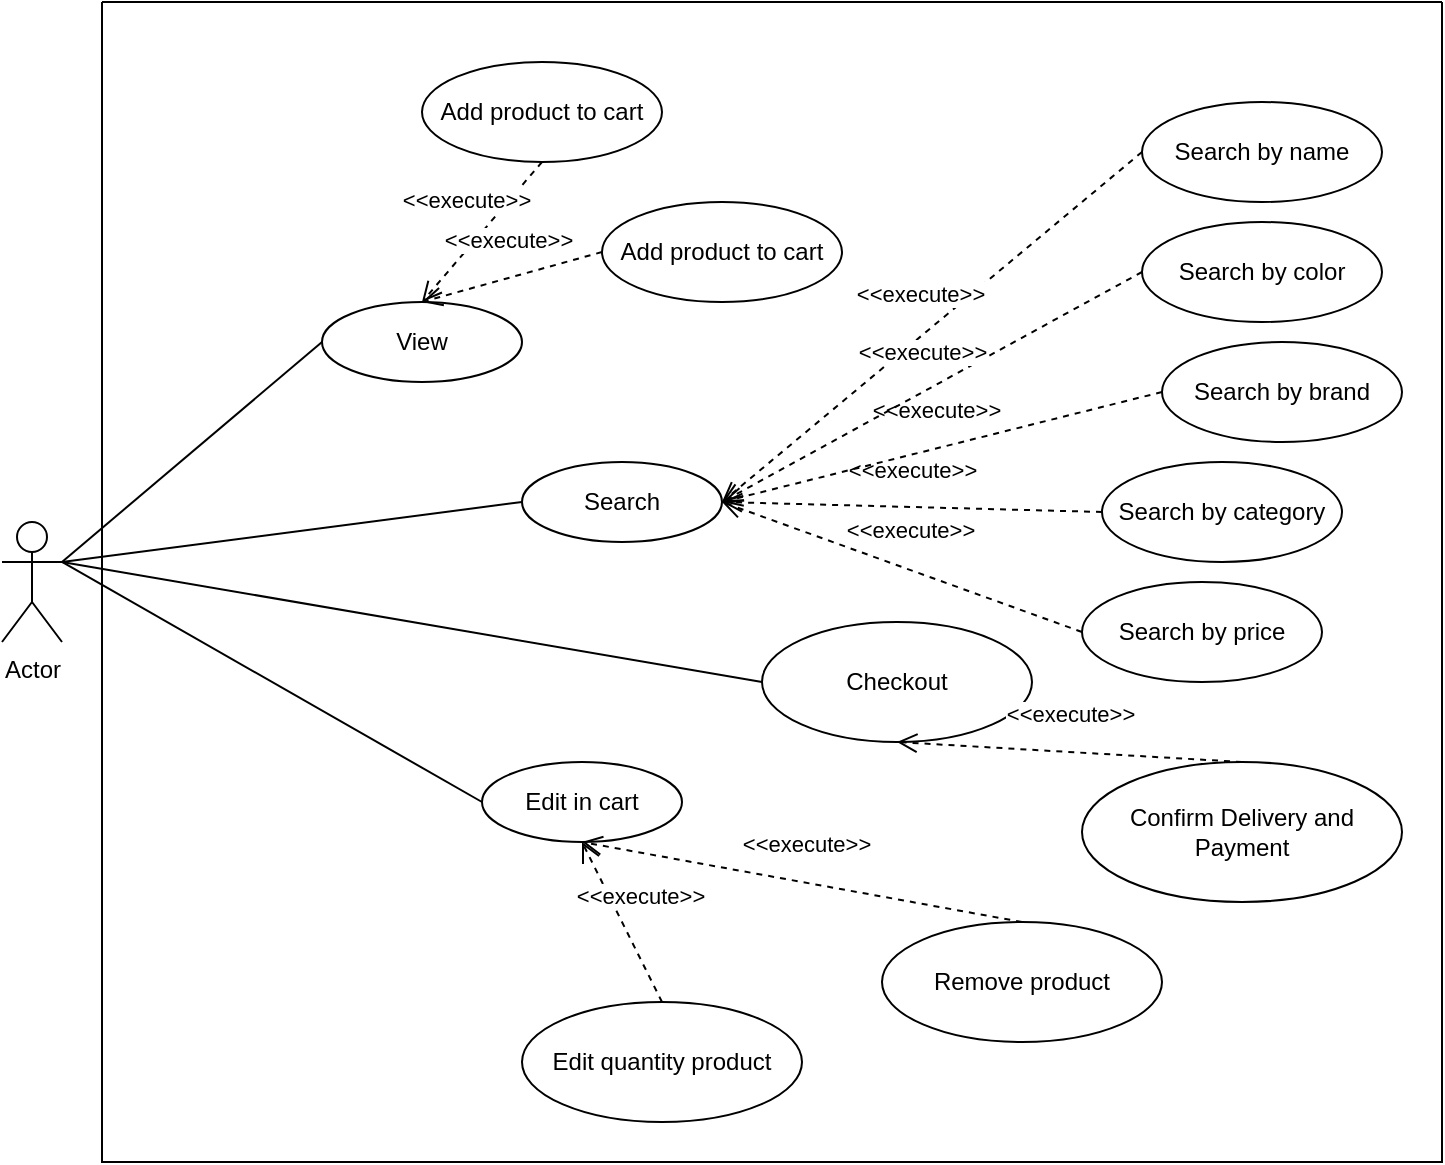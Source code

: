 <mxfile version="20.0.1" type="github">
  <diagram id="ryQIot6Qc4r87dp-uxoA" name="Page-1">
    <mxGraphModel dx="1038" dy="623" grid="1" gridSize="10" guides="1" tooltips="1" connect="1" arrows="1" fold="1" page="1" pageScale="1" pageWidth="850" pageHeight="1100" math="0" shadow="0">
      <root>
        <mxCell id="0" />
        <mxCell id="1" parent="0" />
        <mxCell id="uNYrG_YwcTX0N1A9Y3Y--1" value="Actor" style="shape=umlActor;verticalLabelPosition=bottom;verticalAlign=top;html=1;" vertex="1" parent="1">
          <mxGeometry x="50" y="260" width="30" height="60" as="geometry" />
        </mxCell>
        <mxCell id="uNYrG_YwcTX0N1A9Y3Y--13" value="" style="endArrow=none;html=1;rounded=0;exitX=1;exitY=0.333;exitDx=0;exitDy=0;exitPerimeter=0;entryX=0;entryY=0.5;entryDx=0;entryDy=0;" edge="1" parent="1" source="uNYrG_YwcTX0N1A9Y3Y--1" target="uNYrG_YwcTX0N1A9Y3Y--7">
          <mxGeometry relative="1" as="geometry">
            <mxPoint x="240" y="310" as="sourcePoint" />
            <mxPoint x="400" y="310" as="targetPoint" />
          </mxGeometry>
        </mxCell>
        <mxCell id="uNYrG_YwcTX0N1A9Y3Y--14" value="" style="endArrow=none;html=1;rounded=0;exitX=1;exitY=0.333;exitDx=0;exitDy=0;exitPerimeter=0;entryX=0;entryY=0.5;entryDx=0;entryDy=0;" edge="1" parent="1" source="uNYrG_YwcTX0N1A9Y3Y--1" target="uNYrG_YwcTX0N1A9Y3Y--8">
          <mxGeometry relative="1" as="geometry">
            <mxPoint x="90" y="290" as="sourcePoint" />
            <mxPoint x="350" y="80" as="targetPoint" />
          </mxGeometry>
        </mxCell>
        <mxCell id="uNYrG_YwcTX0N1A9Y3Y--16" value="" style="endArrow=none;html=1;rounded=0;exitX=1;exitY=0.333;exitDx=0;exitDy=0;exitPerimeter=0;entryX=0;entryY=0.5;entryDx=0;entryDy=0;" edge="1" parent="1" source="uNYrG_YwcTX0N1A9Y3Y--1" target="uNYrG_YwcTX0N1A9Y3Y--10">
          <mxGeometry relative="1" as="geometry">
            <mxPoint x="90" y="290" as="sourcePoint" />
            <mxPoint x="360" y="235" as="targetPoint" />
          </mxGeometry>
        </mxCell>
        <mxCell id="uNYrG_YwcTX0N1A9Y3Y--37" value="" style="endArrow=none;html=1;rounded=0;exitX=1;exitY=0.333;exitDx=0;exitDy=0;exitPerimeter=0;entryX=0;entryY=0.5;entryDx=0;entryDy=0;" edge="1" parent="1" source="uNYrG_YwcTX0N1A9Y3Y--1" target="uNYrG_YwcTX0N1A9Y3Y--38">
          <mxGeometry relative="1" as="geometry">
            <mxPoint x="90" y="290" as="sourcePoint" />
            <mxPoint x="270" y="360" as="targetPoint" />
          </mxGeometry>
        </mxCell>
        <mxCell id="uNYrG_YwcTX0N1A9Y3Y--42" value="" style="swimlane;startSize=0;" vertex="1" parent="1">
          <mxGeometry x="100" width="670" height="580" as="geometry" />
        </mxCell>
        <mxCell id="uNYrG_YwcTX0N1A9Y3Y--10" value="Edit in cart" style="ellipse;whiteSpace=wrap;html=1;align=center;" vertex="1" parent="uNYrG_YwcTX0N1A9Y3Y--42">
          <mxGeometry x="190" y="380" width="100" height="40" as="geometry" />
        </mxCell>
        <mxCell id="uNYrG_YwcTX0N1A9Y3Y--38" value="Checkout" style="ellipse;whiteSpace=wrap;html=1;align=center;" vertex="1" parent="uNYrG_YwcTX0N1A9Y3Y--42">
          <mxGeometry x="330" y="310" width="135" height="60" as="geometry" />
        </mxCell>
        <mxCell id="uNYrG_YwcTX0N1A9Y3Y--21" value="Search by category" style="ellipse;whiteSpace=wrap;html=1;align=center;" vertex="1" parent="uNYrG_YwcTX0N1A9Y3Y--42">
          <mxGeometry x="500" y="230" width="120" height="50" as="geometry" />
        </mxCell>
        <mxCell id="uNYrG_YwcTX0N1A9Y3Y--22" value="Search by price" style="ellipse;whiteSpace=wrap;html=1;align=center;" vertex="1" parent="uNYrG_YwcTX0N1A9Y3Y--42">
          <mxGeometry x="490" y="290" width="120" height="50" as="geometry" />
        </mxCell>
        <mxCell id="uNYrG_YwcTX0N1A9Y3Y--20" value="Search by brand" style="ellipse;whiteSpace=wrap;html=1;align=center;" vertex="1" parent="uNYrG_YwcTX0N1A9Y3Y--42">
          <mxGeometry x="530" y="170" width="120" height="50" as="geometry" />
        </mxCell>
        <mxCell id="uNYrG_YwcTX0N1A9Y3Y--39" value="Confirm Delivery and Payment" style="ellipse;whiteSpace=wrap;html=1;align=center;" vertex="1" parent="uNYrG_YwcTX0N1A9Y3Y--42">
          <mxGeometry x="490" y="380" width="160" height="70" as="geometry" />
        </mxCell>
        <mxCell id="uNYrG_YwcTX0N1A9Y3Y--40" value="&amp;lt;&amp;lt;execute&amp;gt;&amp;gt;" style="html=1;verticalAlign=bottom;endArrow=open;dashed=1;endSize=8;rounded=0;exitX=0.5;exitY=0;exitDx=0;exitDy=0;entryX=0.5;entryY=1;entryDx=0;entryDy=0;" edge="1" parent="uNYrG_YwcTX0N1A9Y3Y--42" source="uNYrG_YwcTX0N1A9Y3Y--39" target="uNYrG_YwcTX0N1A9Y3Y--38">
          <mxGeometry y="-10" relative="1" as="geometry">
            <mxPoint x="150" y="530" as="sourcePoint" />
            <mxPoint x="100" y="470" as="targetPoint" />
            <Array as="points" />
            <mxPoint as="offset" />
          </mxGeometry>
        </mxCell>
        <mxCell id="uNYrG_YwcTX0N1A9Y3Y--11" value="Remove product" style="ellipse;whiteSpace=wrap;html=1;align=center;" vertex="1" parent="uNYrG_YwcTX0N1A9Y3Y--42">
          <mxGeometry x="390" y="460" width="140" height="60" as="geometry" />
        </mxCell>
        <mxCell id="uNYrG_YwcTX0N1A9Y3Y--35" value="&amp;lt;&amp;lt;execute&amp;gt;&amp;gt;" style="html=1;verticalAlign=bottom;endArrow=open;dashed=1;endSize=8;rounded=0;exitX=0.5;exitY=0;exitDx=0;exitDy=0;entryX=0.5;entryY=1;entryDx=0;entryDy=0;" edge="1" parent="uNYrG_YwcTX0N1A9Y3Y--42" source="uNYrG_YwcTX0N1A9Y3Y--11" target="uNYrG_YwcTX0N1A9Y3Y--10">
          <mxGeometry y="-10" relative="1" as="geometry">
            <mxPoint x="420" y="415" as="sourcePoint" />
            <mxPoint x="380" y="265" as="targetPoint" />
            <Array as="points" />
            <mxPoint as="offset" />
          </mxGeometry>
        </mxCell>
        <mxCell id="uNYrG_YwcTX0N1A9Y3Y--12" value="Edit quantity product" style="ellipse;whiteSpace=wrap;html=1;align=center;" vertex="1" parent="uNYrG_YwcTX0N1A9Y3Y--42">
          <mxGeometry x="210" y="500" width="140" height="60" as="geometry" />
        </mxCell>
        <mxCell id="uNYrG_YwcTX0N1A9Y3Y--36" value="&amp;lt;&amp;lt;execute&amp;gt;&amp;gt;" style="html=1;verticalAlign=bottom;endArrow=open;dashed=1;endSize=8;rounded=0;exitX=0.5;exitY=0;exitDx=0;exitDy=0;entryX=0.5;entryY=1;entryDx=0;entryDy=0;" edge="1" parent="uNYrG_YwcTX0N1A9Y3Y--42" source="uNYrG_YwcTX0N1A9Y3Y--12" target="uNYrG_YwcTX0N1A9Y3Y--10">
          <mxGeometry y="-10" relative="1" as="geometry">
            <mxPoint x="290" y="520" as="sourcePoint" />
            <mxPoint x="210" y="430" as="targetPoint" />
            <Array as="points" />
            <mxPoint as="offset" />
          </mxGeometry>
        </mxCell>
        <mxCell id="uNYrG_YwcTX0N1A9Y3Y--7" value="View" style="ellipse;whiteSpace=wrap;html=1;align=center;" vertex="1" parent="uNYrG_YwcTX0N1A9Y3Y--42">
          <mxGeometry x="110" y="150" width="100" height="40" as="geometry" />
        </mxCell>
        <mxCell id="uNYrG_YwcTX0N1A9Y3Y--34" value="&amp;lt;&amp;lt;execute&amp;gt;&amp;gt;" style="html=1;verticalAlign=bottom;endArrow=open;dashed=1;endSize=8;rounded=0;exitX=0;exitY=0.5;exitDx=0;exitDy=0;entryX=1;entryY=0.5;entryDx=0;entryDy=0;" edge="1" parent="uNYrG_YwcTX0N1A9Y3Y--42" source="uNYrG_YwcTX0N1A9Y3Y--22" target="uNYrG_YwcTX0N1A9Y3Y--8">
          <mxGeometry y="-10" relative="1" as="geometry">
            <mxPoint x="500" y="355" as="sourcePoint" />
            <mxPoint x="390" y="295" as="targetPoint" />
            <Array as="points" />
            <mxPoint as="offset" />
          </mxGeometry>
        </mxCell>
        <mxCell id="uNYrG_YwcTX0N1A9Y3Y--33" value="&amp;lt;&amp;lt;execute&amp;gt;&amp;gt;" style="html=1;verticalAlign=bottom;endArrow=open;dashed=1;endSize=8;rounded=0;exitX=0;exitY=0.5;exitDx=0;exitDy=0;entryX=1;entryY=0.5;entryDx=0;entryDy=0;" edge="1" parent="uNYrG_YwcTX0N1A9Y3Y--42" source="uNYrG_YwcTX0N1A9Y3Y--21" target="uNYrG_YwcTX0N1A9Y3Y--8">
          <mxGeometry y="-10" relative="1" as="geometry">
            <mxPoint x="540" y="285" as="sourcePoint" />
            <mxPoint x="380" y="285" as="targetPoint" />
            <Array as="points" />
            <mxPoint as="offset" />
          </mxGeometry>
        </mxCell>
        <mxCell id="uNYrG_YwcTX0N1A9Y3Y--32" value="&amp;lt;&amp;lt;execute&amp;gt;&amp;gt;" style="html=1;verticalAlign=bottom;endArrow=open;dashed=1;endSize=8;rounded=0;exitX=0;exitY=0.5;exitDx=0;exitDy=0;entryX=1;entryY=0.5;entryDx=0;entryDy=0;" edge="1" parent="uNYrG_YwcTX0N1A9Y3Y--42" source="uNYrG_YwcTX0N1A9Y3Y--20" target="uNYrG_YwcTX0N1A9Y3Y--8">
          <mxGeometry y="-10" relative="1" as="geometry">
            <mxPoint x="530" y="215" as="sourcePoint" />
            <mxPoint x="370" y="275" as="targetPoint" />
            <Array as="points" />
            <mxPoint as="offset" />
          </mxGeometry>
        </mxCell>
        <mxCell id="uNYrG_YwcTX0N1A9Y3Y--8" value="Search" style="ellipse;whiteSpace=wrap;html=1;align=center;" vertex="1" parent="uNYrG_YwcTX0N1A9Y3Y--42">
          <mxGeometry x="210" y="230" width="100" height="40" as="geometry" />
        </mxCell>
        <mxCell id="uNYrG_YwcTX0N1A9Y3Y--9" value="Add product to cart" style="ellipse;whiteSpace=wrap;html=1;align=center;" vertex="1" parent="uNYrG_YwcTX0N1A9Y3Y--42">
          <mxGeometry x="160" y="30" width="120" height="50" as="geometry" />
        </mxCell>
        <mxCell id="uNYrG_YwcTX0N1A9Y3Y--17" value="Search by name" style="ellipse;whiteSpace=wrap;html=1;align=center;" vertex="1" parent="uNYrG_YwcTX0N1A9Y3Y--42">
          <mxGeometry x="520" y="50" width="120" height="50" as="geometry" />
        </mxCell>
        <mxCell id="uNYrG_YwcTX0N1A9Y3Y--30" value="&amp;lt;&amp;lt;execute&amp;gt;&amp;gt;" style="html=1;verticalAlign=bottom;endArrow=open;dashed=1;endSize=8;rounded=0;exitX=0;exitY=0.5;exitDx=0;exitDy=0;entryX=1;entryY=0.5;entryDx=0;entryDy=0;" edge="1" parent="uNYrG_YwcTX0N1A9Y3Y--42" source="uNYrG_YwcTX0N1A9Y3Y--17" target="uNYrG_YwcTX0N1A9Y3Y--8">
          <mxGeometry y="-10" relative="1" as="geometry">
            <mxPoint x="260" y="310" as="sourcePoint" />
            <mxPoint x="180" y="310" as="targetPoint" />
            <Array as="points" />
            <mxPoint as="offset" />
          </mxGeometry>
        </mxCell>
        <mxCell id="uNYrG_YwcTX0N1A9Y3Y--19" value="Search by color" style="ellipse;whiteSpace=wrap;html=1;align=center;" vertex="1" parent="uNYrG_YwcTX0N1A9Y3Y--42">
          <mxGeometry x="520" y="110" width="120" height="50" as="geometry" />
        </mxCell>
        <mxCell id="uNYrG_YwcTX0N1A9Y3Y--31" value="&amp;lt;&amp;lt;execute&amp;gt;&amp;gt;" style="html=1;verticalAlign=bottom;endArrow=open;dashed=1;endSize=8;rounded=0;exitX=0;exitY=0.5;exitDx=0;exitDy=0;entryX=1;entryY=0.5;entryDx=0;entryDy=0;" edge="1" parent="uNYrG_YwcTX0N1A9Y3Y--42" source="uNYrG_YwcTX0N1A9Y3Y--19" target="uNYrG_YwcTX0N1A9Y3Y--8">
          <mxGeometry y="-10" relative="1" as="geometry">
            <mxPoint x="470" y="135" as="sourcePoint" />
            <mxPoint x="360" y="265" as="targetPoint" />
            <Array as="points" />
            <mxPoint as="offset" />
          </mxGeometry>
        </mxCell>
        <mxCell id="uNYrG_YwcTX0N1A9Y3Y--43" value="Add product to cart" style="ellipse;whiteSpace=wrap;html=1;align=center;" vertex="1" parent="uNYrG_YwcTX0N1A9Y3Y--42">
          <mxGeometry x="250" y="100" width="120" height="50" as="geometry" />
        </mxCell>
        <mxCell id="uNYrG_YwcTX0N1A9Y3Y--67" value="&amp;lt;&amp;lt;execute&amp;gt;&amp;gt;" style="html=1;verticalAlign=bottom;endArrow=open;dashed=1;endSize=8;rounded=0;exitX=0.5;exitY=1;exitDx=0;exitDy=0;entryX=0.5;entryY=0;entryDx=0;entryDy=0;" edge="1" parent="uNYrG_YwcTX0N1A9Y3Y--42" source="uNYrG_YwcTX0N1A9Y3Y--9" target="uNYrG_YwcTX0N1A9Y3Y--7">
          <mxGeometry y="-10" relative="1" as="geometry">
            <mxPoint x="630" y="85" as="sourcePoint" />
            <mxPoint x="420" y="260" as="targetPoint" />
            <Array as="points" />
            <mxPoint as="offset" />
          </mxGeometry>
        </mxCell>
        <mxCell id="uNYrG_YwcTX0N1A9Y3Y--71" value="&amp;lt;&amp;lt;execute&amp;gt;&amp;gt;" style="html=1;verticalAlign=bottom;endArrow=open;dashed=1;endSize=8;rounded=0;exitX=0;exitY=0.5;exitDx=0;exitDy=0;entryX=0.5;entryY=0;entryDx=0;entryDy=0;" edge="1" parent="uNYrG_YwcTX0N1A9Y3Y--42" source="uNYrG_YwcTX0N1A9Y3Y--43" target="uNYrG_YwcTX0N1A9Y3Y--7">
          <mxGeometry y="-10" relative="1" as="geometry">
            <mxPoint x="330" y="90" as="sourcePoint" />
            <mxPoint x="270" y="160" as="targetPoint" />
            <Array as="points" />
            <mxPoint as="offset" />
          </mxGeometry>
        </mxCell>
      </root>
    </mxGraphModel>
  </diagram>
</mxfile>
